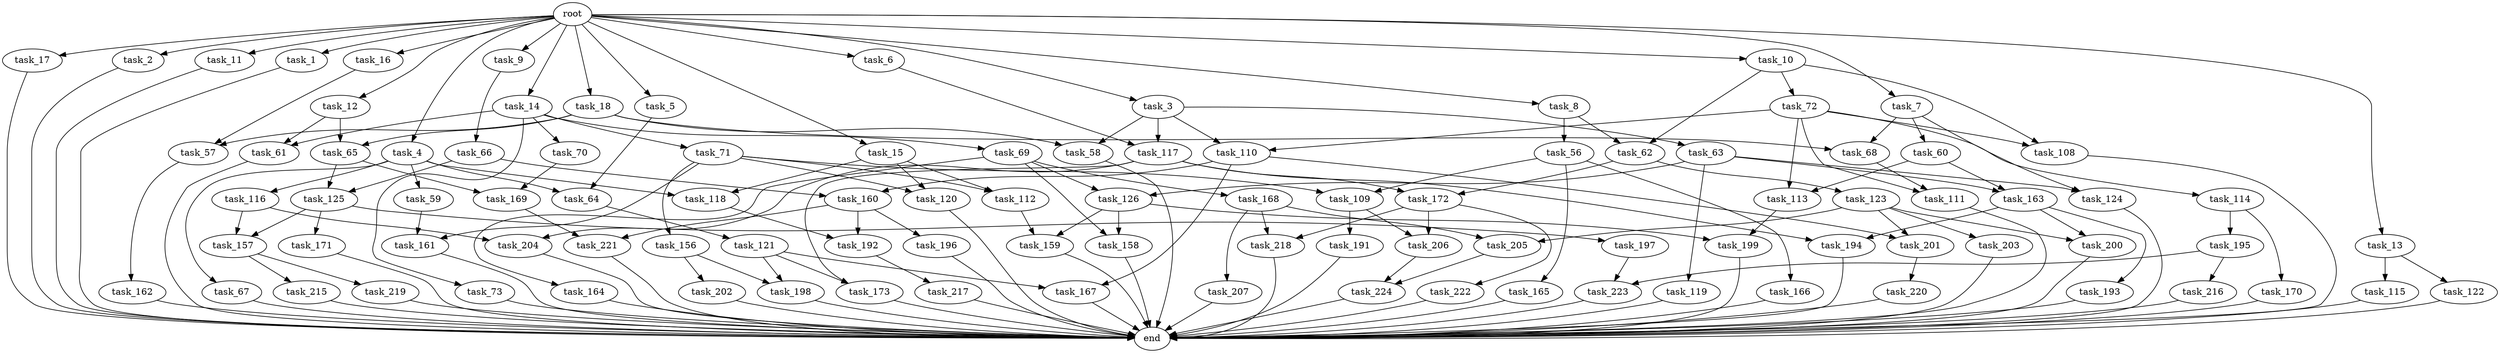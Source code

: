 digraph G {
  task_67 [size="30923764531.200001"];
  task_193 [size="13743895347.200001"];
  task_12 [size="102.400000"];
  task_201 [size="111669149696.000000"];
  task_5 [size="102.400000"];
  task_217 [size="54975581388.800003"];
  task_63 [size="30923764531.200001"];
  task_196 [size="21474836480.000000"];
  task_164 [size="69578470195.199997"];
  task_17 [size="102.400000"];
  task_2 [size="102.400000"];
  task_121 [size="21474836480.000000"];
  task_216 [size="30923764531.200001"];
  task_168 [size="69578470195.199997"];
  task_197 [size="42090679500.800003"];
  task_166 [size="7730941132.800000"];
  task_169 [size="85899345920.000000"];
  task_207 [size="69578470195.199997"];
  task_60 [size="54975581388.800003"];
  task_15 [size="102.400000"];
  task_163 [size="73014444032.000000"];
  task_58 [size="85899345920.000000"];
  task_11 [size="102.400000"];
  task_57 [size="68719476736.000000"];
  task_167 [size="73014444032.000000"];
  task_165 [size="7730941132.800000"];
  task_117 [size="44667659878.400002"];
  task_64 [size="61847529062.400002"];
  task_156 [size="54975581388.800003"];
  task_200 [size="55834574848.000000"];
  root [size="0.000000"];
  task_72 [size="85899345920.000000"];
  task_69 [size="42090679500.800003"];
  task_119 [size="69578470195.199997"];
  task_223 [size="34359738368.000000"];
  task_71 [size="42090679500.800003"];
  task_9 [size="102.400000"];
  task_114 [size="3435973836.800000"];
  task_8 [size="102.400000"];
  task_18 [size="102.400000"];
  task_215 [size="69578470195.199997"];
  task_109 [size="62706522521.600006"];
  task_122 [size="85899345920.000000"];
  task_194 [size="99643241267.200012"];
  task_126 [size="139156940390.399994"];
  task_160 [size="83322365542.400009"];
  task_206 [size="155477816115.200012"];
  task_198 [size="73014444032.000000"];
  task_195 [size="69578470195.199997"];
  task_116 [size="30923764531.200001"];
  task_199 [size="55834574848.000000"];
  task_1 [size="102.400000"];
  task_3 [size="102.400000"];
  task_56 [size="21474836480.000000"];
  task_157 [size="55834574848.000000"];
  task_7 [size="102.400000"];
  task_66 [size="7730941132.800000"];
  task_220 [size="69578470195.199997"];
  task_4 [size="102.400000"];
  end [size="0.000000"];
  task_111 [size="73014444032.000000"];
  task_123 [size="7730941132.800000"];
  task_191 [size="85899345920.000000"];
  task_16 [size="102.400000"];
  task_68 [size="109951162777.600006"];
  task_171 [size="42090679500.800003"];
  task_159 [size="99643241267.200012"];
  task_6 [size="102.400000"];
  task_221 [size="91053306675.200012"];
  task_170 [size="69578470195.199997"];
  task_62 [size="107374182400.000000"];
  task_192 [size="76450417868.800003"];
  task_112 [size="124554051584.000000"];
  task_65 [size="140874927308.800018"];
  task_115 [size="85899345920.000000"];
  task_158 [size="83322365542.400009"];
  task_202 [size="69578470195.199997"];
  task_118 [size="100502234726.400009"];
  task_120 [size="124554051584.000000"];
  task_224 [size="77309411328.000000"];
  task_125 [size="68719476736.000000"];
  task_204 [size="99643241267.200012"];
  task_124 [size="124554051584.000000"];
  task_73 [size="42090679500.800003"];
  task_162 [size="85899345920.000000"];
  task_203 [size="42090679500.800003"];
  task_61 [size="127990025420.800003"];
  task_173 [size="89335319756.800003"];
  task_113 [size="6871947673.600000"];
  task_59 [size="30923764531.200001"];
  task_70 [size="42090679500.800003"];
  task_222 [size="69578470195.199997"];
  task_161 [size="68719476736.000000"];
  task_13 [size="102.400000"];
  task_218 [size="139156940390.399994"];
  task_219 [size="69578470195.199997"];
  task_10 [size="102.400000"];
  task_110 [size="34359738368.000000"];
  task_205 [size="111669149696.000000"];
  task_108 [size="89335319756.800003"];
  task_14 [size="102.400000"];
  task_172 [size="93630287052.800003"];

  task_67 -> end [size="1.000000"];
  task_193 -> end [size="1.000000"];
  task_12 -> task_65 [size="838860800.000000"];
  task_12 -> task_61 [size="838860800.000000"];
  task_201 -> task_220 [size="679477248.000000"];
  task_5 -> task_64 [size="301989888.000000"];
  task_217 -> end [size="1.000000"];
  task_63 -> task_119 [size="679477248.000000"];
  task_63 -> task_124 [size="679477248.000000"];
  task_63 -> task_126 [size="679477248.000000"];
  task_63 -> task_163 [size="679477248.000000"];
  task_196 -> end [size="1.000000"];
  task_164 -> end [size="1.000000"];
  task_17 -> end [size="1.000000"];
  task_2 -> end [size="1.000000"];
  task_121 -> task_167 [size="33554432.000000"];
  task_121 -> task_173 [size="33554432.000000"];
  task_121 -> task_198 [size="33554432.000000"];
  task_216 -> end [size="1.000000"];
  task_168 -> task_205 [size="679477248.000000"];
  task_168 -> task_207 [size="679477248.000000"];
  task_168 -> task_218 [size="679477248.000000"];
  task_197 -> task_223 [size="33554432.000000"];
  task_166 -> end [size="1.000000"];
  task_169 -> task_221 [size="679477248.000000"];
  task_207 -> end [size="1.000000"];
  task_60 -> task_163 [size="33554432.000000"];
  task_60 -> task_113 [size="33554432.000000"];
  task_15 -> task_112 [size="679477248.000000"];
  task_15 -> task_118 [size="679477248.000000"];
  task_15 -> task_120 [size="679477248.000000"];
  task_163 -> task_193 [size="134217728.000000"];
  task_163 -> task_194 [size="134217728.000000"];
  task_163 -> task_200 [size="134217728.000000"];
  task_58 -> end [size="1.000000"];
  task_11 -> end [size="1.000000"];
  task_57 -> task_162 [size="838860800.000000"];
  task_167 -> end [size="1.000000"];
  task_165 -> end [size="1.000000"];
  task_117 -> task_172 [size="838860800.000000"];
  task_117 -> task_194 [size="838860800.000000"];
  task_117 -> task_173 [size="838860800.000000"];
  task_117 -> task_204 [size="838860800.000000"];
  task_64 -> task_121 [size="209715200.000000"];
  task_156 -> task_202 [size="679477248.000000"];
  task_156 -> task_198 [size="679477248.000000"];
  task_200 -> end [size="1.000000"];
  root -> task_7 [size="1.000000"];
  root -> task_8 [size="1.000000"];
  root -> task_12 [size="1.000000"];
  root -> task_18 [size="1.000000"];
  root -> task_1 [size="1.000000"];
  root -> task_3 [size="1.000000"];
  root -> task_16 [size="1.000000"];
  root -> task_5 [size="1.000000"];
  root -> task_10 [size="1.000000"];
  root -> task_6 [size="1.000000"];
  root -> task_17 [size="1.000000"];
  root -> task_9 [size="1.000000"];
  root -> task_11 [size="1.000000"];
  root -> task_4 [size="1.000000"];
  root -> task_13 [size="1.000000"];
  root -> task_2 [size="1.000000"];
  root -> task_14 [size="1.000000"];
  root -> task_15 [size="1.000000"];
  task_72 -> task_110 [size="33554432.000000"];
  task_72 -> task_108 [size="33554432.000000"];
  task_72 -> task_114 [size="33554432.000000"];
  task_72 -> task_111 [size="33554432.000000"];
  task_72 -> task_113 [size="33554432.000000"];
  task_69 -> task_168 [size="679477248.000000"];
  task_69 -> task_164 [size="679477248.000000"];
  task_69 -> task_126 [size="679477248.000000"];
  task_69 -> task_158 [size="679477248.000000"];
  task_119 -> end [size="1.000000"];
  task_223 -> end [size="1.000000"];
  task_71 -> task_112 [size="536870912.000000"];
  task_71 -> task_109 [size="536870912.000000"];
  task_71 -> task_120 [size="536870912.000000"];
  task_71 -> task_156 [size="536870912.000000"];
  task_71 -> task_161 [size="536870912.000000"];
  task_9 -> task_66 [size="75497472.000000"];
  task_114 -> task_170 [size="679477248.000000"];
  task_114 -> task_195 [size="679477248.000000"];
  task_8 -> task_56 [size="209715200.000000"];
  task_8 -> task_62 [size="209715200.000000"];
  task_18 -> task_65 [size="536870912.000000"];
  task_18 -> task_57 [size="536870912.000000"];
  task_18 -> task_68 [size="536870912.000000"];
  task_18 -> task_58 [size="536870912.000000"];
  task_215 -> end [size="1.000000"];
  task_109 -> task_206 [size="838860800.000000"];
  task_109 -> task_191 [size="838860800.000000"];
  task_122 -> end [size="1.000000"];
  task_194 -> end [size="1.000000"];
  task_126 -> task_199 [size="134217728.000000"];
  task_126 -> task_159 [size="134217728.000000"];
  task_126 -> task_158 [size="134217728.000000"];
  task_160 -> task_196 [size="209715200.000000"];
  task_160 -> task_192 [size="209715200.000000"];
  task_160 -> task_221 [size="209715200.000000"];
  task_206 -> task_224 [size="75497472.000000"];
  task_198 -> end [size="1.000000"];
  task_195 -> task_223 [size="301989888.000000"];
  task_195 -> task_216 [size="301989888.000000"];
  task_116 -> task_204 [size="134217728.000000"];
  task_116 -> task_157 [size="134217728.000000"];
  task_199 -> end [size="1.000000"];
  task_1 -> end [size="1.000000"];
  task_3 -> task_110 [size="301989888.000000"];
  task_3 -> task_63 [size="301989888.000000"];
  task_3 -> task_117 [size="301989888.000000"];
  task_3 -> task_58 [size="301989888.000000"];
  task_56 -> task_166 [size="75497472.000000"];
  task_56 -> task_109 [size="75497472.000000"];
  task_56 -> task_165 [size="75497472.000000"];
  task_157 -> task_215 [size="679477248.000000"];
  task_157 -> task_219 [size="679477248.000000"];
  task_7 -> task_60 [size="536870912.000000"];
  task_7 -> task_124 [size="536870912.000000"];
  task_7 -> task_68 [size="536870912.000000"];
  task_66 -> task_160 [size="134217728.000000"];
  task_66 -> task_125 [size="134217728.000000"];
  task_220 -> end [size="1.000000"];
  task_4 -> task_67 [size="301989888.000000"];
  task_4 -> task_64 [size="301989888.000000"];
  task_4 -> task_116 [size="301989888.000000"];
  task_4 -> task_59 [size="301989888.000000"];
  task_4 -> task_118 [size="301989888.000000"];
  task_111 -> end [size="1.000000"];
  task_123 -> task_205 [size="411041792.000000"];
  task_123 -> task_203 [size="411041792.000000"];
  task_123 -> task_200 [size="411041792.000000"];
  task_123 -> task_201 [size="411041792.000000"];
  task_191 -> end [size="1.000000"];
  task_16 -> task_57 [size="134217728.000000"];
  task_68 -> task_111 [size="679477248.000000"];
  task_171 -> end [size="1.000000"];
  task_159 -> end [size="1.000000"];
  task_6 -> task_117 [size="134217728.000000"];
  task_221 -> end [size="1.000000"];
  task_170 -> end [size="1.000000"];
  task_62 -> task_172 [size="75497472.000000"];
  task_62 -> task_123 [size="75497472.000000"];
  task_192 -> task_217 [size="536870912.000000"];
  task_112 -> task_159 [size="838860800.000000"];
  task_65 -> task_169 [size="536870912.000000"];
  task_65 -> task_125 [size="536870912.000000"];
  task_115 -> end [size="1.000000"];
  task_158 -> end [size="1.000000"];
  task_202 -> end [size="1.000000"];
  task_118 -> task_192 [size="536870912.000000"];
  task_120 -> end [size="1.000000"];
  task_224 -> end [size="1.000000"];
  task_125 -> task_157 [size="411041792.000000"];
  task_125 -> task_171 [size="411041792.000000"];
  task_125 -> task_197 [size="411041792.000000"];
  task_204 -> end [size="1.000000"];
  task_124 -> end [size="1.000000"];
  task_73 -> end [size="1.000000"];
  task_162 -> end [size="1.000000"];
  task_203 -> end [size="1.000000"];
  task_61 -> end [size="1.000000"];
  task_173 -> end [size="1.000000"];
  task_113 -> task_199 [size="411041792.000000"];
  task_59 -> task_161 [size="134217728.000000"];
  task_70 -> task_169 [size="301989888.000000"];
  task_222 -> end [size="1.000000"];
  task_161 -> end [size="1.000000"];
  task_13 -> task_115 [size="838860800.000000"];
  task_13 -> task_122 [size="838860800.000000"];
  task_218 -> end [size="1.000000"];
  task_219 -> end [size="1.000000"];
  task_10 -> task_108 [size="838860800.000000"];
  task_10 -> task_62 [size="838860800.000000"];
  task_10 -> task_72 [size="838860800.000000"];
  task_110 -> task_160 [size="679477248.000000"];
  task_110 -> task_201 [size="679477248.000000"];
  task_110 -> task_167 [size="679477248.000000"];
  task_205 -> task_224 [size="679477248.000000"];
  task_108 -> end [size="1.000000"];
  task_14 -> task_69 [size="411041792.000000"];
  task_14 -> task_61 [size="411041792.000000"];
  task_14 -> task_70 [size="411041792.000000"];
  task_14 -> task_73 [size="411041792.000000"];
  task_14 -> task_71 [size="411041792.000000"];
  task_172 -> task_222 [size="679477248.000000"];
  task_172 -> task_206 [size="679477248.000000"];
  task_172 -> task_218 [size="679477248.000000"];
}
